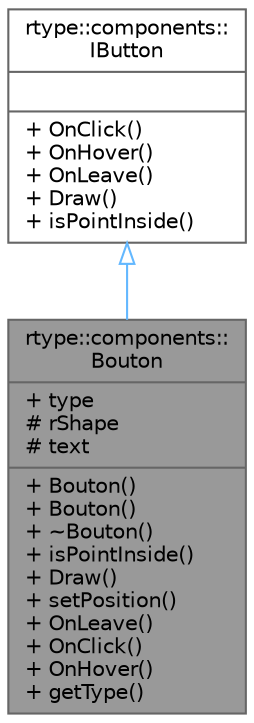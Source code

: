 digraph "rtype::components::Bouton"
{
 // LATEX_PDF_SIZE
  bgcolor="transparent";
  edge [fontname=Helvetica,fontsize=10,labelfontname=Helvetica,labelfontsize=10];
  node [fontname=Helvetica,fontsize=10,shape=box,height=0.2,width=0.4];
  Node1 [shape=record,label="{rtype::components::\lBouton\n|+ type\l# rShape\l# text\l|+ Bouton()\l+ Bouton()\l+ ~Bouton()\l+ isPointInside()\l+ Draw()\l+ setPosition()\l+ OnLeave()\l+ OnClick()\l+ OnHover()\l+ getType()\l}",height=0.2,width=0.4,color="gray40", fillcolor="grey60", style="filled", fontcolor="black",tooltip="This class is the base class for all the bonus in the game."];
  Node2 -> Node1 [dir="back",color="steelblue1",style="solid",arrowtail="onormal"];
  Node2 [shape=record,label="{rtype::components::\lIButton\n||+ OnClick()\l+ OnHover()\l+ OnLeave()\l+ Draw()\l+ isPointInside()\l}",height=0.2,width=0.4,color="gray40", fillcolor="white", style="filled",URL="$classrtype_1_1components_1_1IButton.html",tooltip="This class is the base class for all the button interface."];
}
